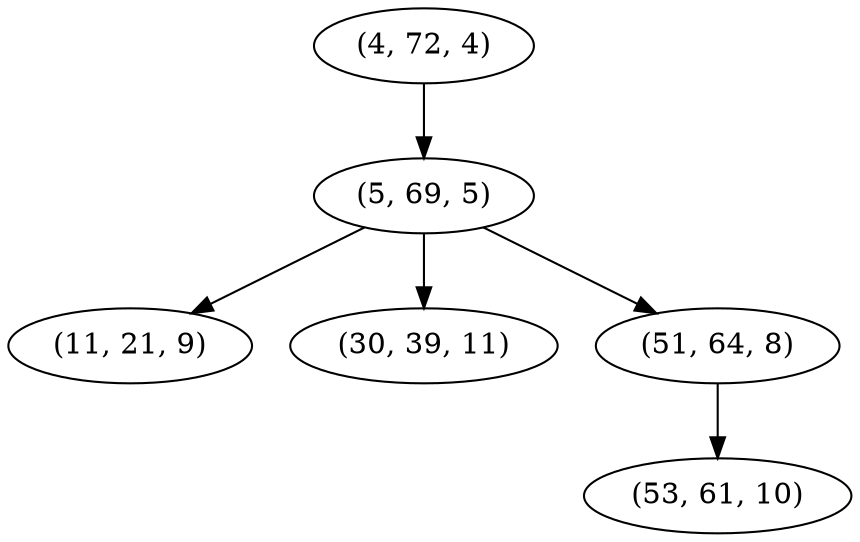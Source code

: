 digraph tree {
    "(4, 72, 4)";
    "(5, 69, 5)";
    "(11, 21, 9)";
    "(30, 39, 11)";
    "(51, 64, 8)";
    "(53, 61, 10)";
    "(4, 72, 4)" -> "(5, 69, 5)";
    "(5, 69, 5)" -> "(11, 21, 9)";
    "(5, 69, 5)" -> "(30, 39, 11)";
    "(5, 69, 5)" -> "(51, 64, 8)";
    "(51, 64, 8)" -> "(53, 61, 10)";
}
